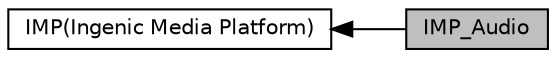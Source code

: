 digraph "IMP_Audio"
{
  edge [fontname="Helvetica",fontsize="10",labelfontname="Helvetica",labelfontsize="10"];
  node [fontname="Helvetica",fontsize="10",shape=record];
  rankdir=LR;
  Node1 [label="IMP(Ingenic Media Platform)",height=0.2,width=0.4,color="black", fillcolor="white", style="filled",URL="$group__imp.html"];
  Node0 [label="IMP_Audio",height=0.2,width=0.4,color="black", fillcolor="grey75", style="filled", fontcolor="black"];
  Node1->Node0 [shape=plaintext, dir="back", style="solid"];
}
